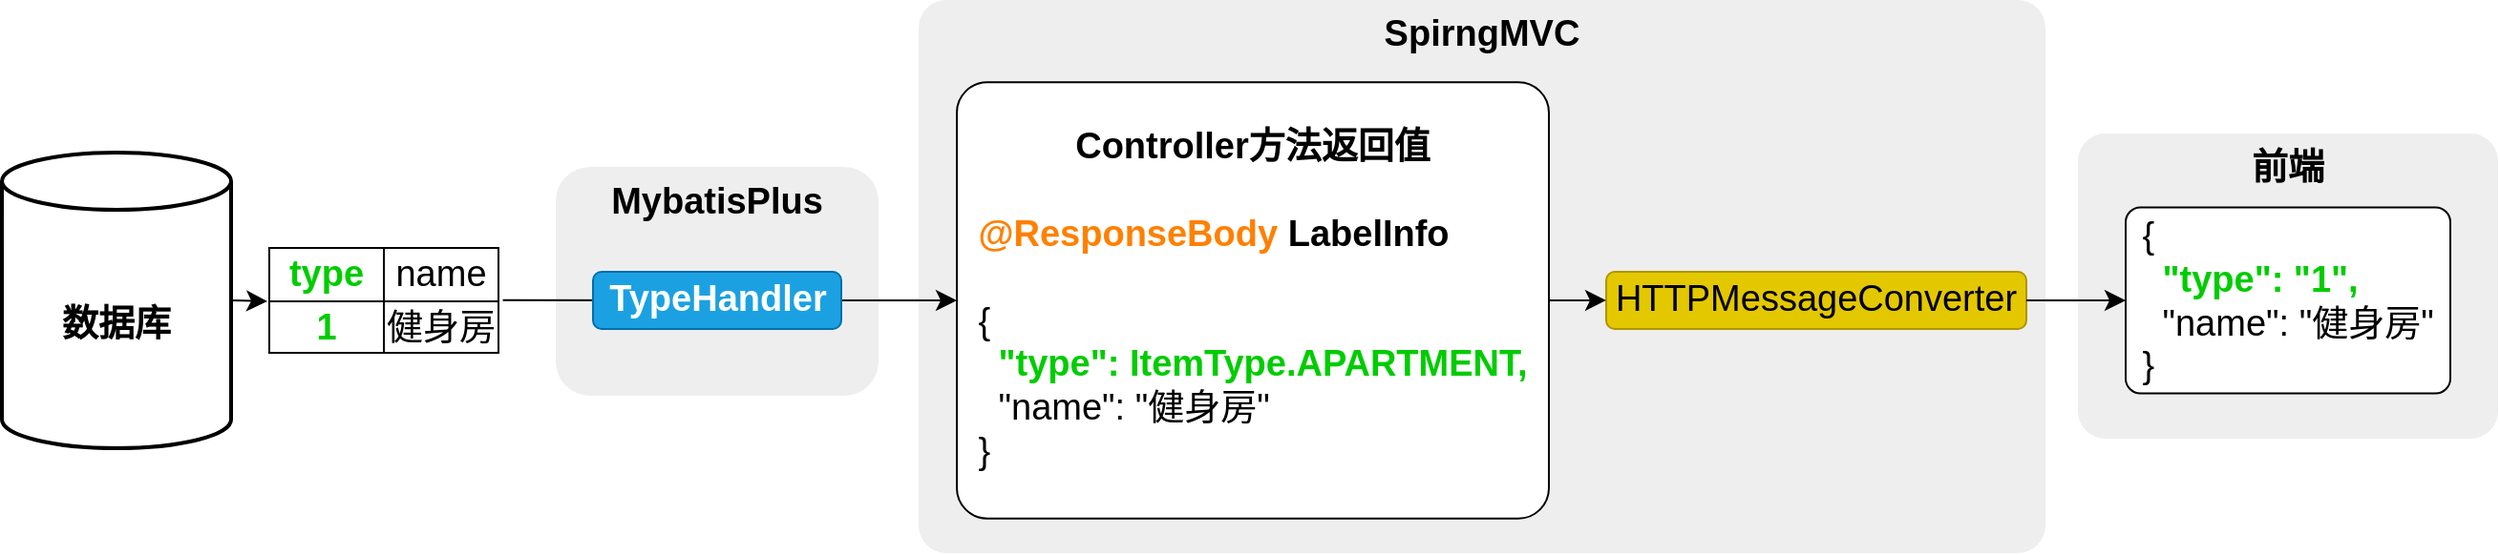 <mxfile version="21.2.8" type="device">
  <diagram name="第 1 页" id="8IEi8LyrVbu8YMSA1M3z">
    <mxGraphModel dx="1480" dy="937" grid="1" gridSize="10" guides="1" tooltips="1" connect="1" arrows="1" fold="1" page="1" pageScale="1" pageWidth="3300" pageHeight="4681" math="0" shadow="0">
      <root>
        <mxCell id="0" />
        <mxCell id="1" parent="0" />
        <mxCell id="W5t24rz5G6J5IaTAQYe1-32" value="SpirngMVC" style="rounded=1;whiteSpace=wrap;html=1;fontSize=19;verticalAlign=top;fillColor=#eeeeee;strokeColor=none;arcSize=5;fontStyle=1" parent="1" vertex="1">
          <mxGeometry x="670" y="630" width="590" height="290" as="geometry" />
        </mxCell>
        <mxCell id="W5t24rz5G6J5IaTAQYe1-14" value="HTTPMessageConverter" style="rounded=1;whiteSpace=wrap;html=1;fontSize=19;fillColor=#e3c800;fontColor=#000000;strokeColor=#B09500;" parent="1" vertex="1">
          <mxGeometry x="1030" y="772.49" width="220" height="30" as="geometry" />
        </mxCell>
        <mxCell id="W5t24rz5G6J5IaTAQYe1-31" value="MybatisPlus" style="rounded=1;whiteSpace=wrap;html=1;fontSize=19;verticalAlign=top;fillColor=#eeeeee;strokeColor=none;fontStyle=1" parent="1" vertex="1">
          <mxGeometry x="480" y="717.5" width="169" height="120" as="geometry" />
        </mxCell>
        <mxCell id="W5t24rz5G6J5IaTAQYe1-33" value="前端" style="rounded=1;whiteSpace=wrap;html=1;fontSize=19;verticalAlign=top;fillColor=#eeeeee;strokeColor=none;arcSize=9;fontStyle=1" parent="1" vertex="1">
          <mxGeometry x="1277" y="700" width="220" height="160" as="geometry" />
        </mxCell>
        <mxCell id="W5t24rz5G6J5IaTAQYe1-34" style="edgeStyle=none;curved=1;rounded=0;orthogonalLoop=1;jettySize=auto;html=1;exitX=0;exitY=0.5;exitDx=0;exitDy=0;entryX=1;entryY=0.5;entryDx=0;entryDy=0;fontSize=19;startSize=8;endSize=8;endArrow=none;endFill=0;startArrow=classic;startFill=1;" parent="1" source="W5t24rz5G6J5IaTAQYe1-35" target="W5t24rz5G6J5IaTAQYe1-14" edge="1">
          <mxGeometry relative="1" as="geometry">
            <mxPoint x="1247" y="787.5" as="targetPoint" />
          </mxGeometry>
        </mxCell>
        <mxCell id="W5t24rz5G6J5IaTAQYe1-35" value="&lt;div style=&quot;border-color: var(--border-color); text-align: left; font-size: 19px;&quot;&gt;&lt;span style=&quot;border-color: var(--border-color); font-size: 19px;&quot;&gt;&lt;font style=&quot;border-color: var(--border-color); font-size: 19px;&quot;&gt;{&lt;/font&gt;&lt;/span&gt;&lt;/div&gt;&lt;div style=&quot;border-color: var(--border-color); text-align: left; font-size: 19px;&quot;&gt;&lt;span style=&quot;border-color: var(--border-color); font-size: 19px;&quot;&gt;&lt;font color=&quot;#00cc00&quot; style=&quot;border-color: var(--border-color); font-size: 19px;&quot;&gt;&lt;b style=&quot;font-size: 19px;&quot;&gt;&amp;nbsp; &quot;type&quot;: &quot;1&quot;,&lt;br style=&quot;border-color: var(--border-color); font-size: 19px;&quot;&gt;&lt;/b&gt;&lt;/font&gt;&lt;/span&gt;&lt;/div&gt;&lt;div style=&quot;border-color: var(--border-color); text-align: left; font-size: 19px;&quot;&gt;&lt;span style=&quot;border-color: var(--border-color); font-size: 19px;&quot;&gt;&lt;font style=&quot;border-color: var(--border-color); font-size: 19px;&quot;&gt;&amp;nbsp; &quot;name&quot;: &quot;健身房&quot;&lt;/font&gt;&lt;/span&gt;&lt;/div&gt;&lt;div style=&quot;border-color: var(--border-color); text-align: left; font-size: 19px;&quot;&gt;&lt;span style=&quot;border-color: var(--border-color); font-size: 19px;&quot;&gt;&lt;font style=&quot;border-color: var(--border-color); font-size: 19px;&quot;&gt;}&lt;/font&gt;&lt;/span&gt;&lt;/div&gt;" style="rounded=1;whiteSpace=wrap;html=1;fontSize=19;arcSize=8;" parent="1" vertex="1">
          <mxGeometry x="1302" y="738.75" width="170" height="97.5" as="geometry" />
        </mxCell>
        <mxCell id="W5t24rz5G6J5IaTAQYe1-36" style="edgeStyle=none;curved=1;rounded=0;orthogonalLoop=1;jettySize=auto;html=1;exitX=0;exitY=0.5;exitDx=0;exitDy=0;entryX=1;entryY=0.5;entryDx=0;entryDy=0;fontSize=19;startSize=8;endSize=8;endArrow=none;endFill=0;startArrow=classic;startFill=1;" parent="1" source="W5t24rz5G6J5IaTAQYe1-14" target="W5t24rz5G6J5IaTAQYe1-39" edge="1">
          <mxGeometry relative="1" as="geometry">
            <mxPoint x="1040" y="787.5" as="sourcePoint" />
          </mxGeometry>
        </mxCell>
        <mxCell id="W5t24rz5G6J5IaTAQYe1-38" style="edgeStyle=none;curved=1;rounded=0;orthogonalLoop=1;jettySize=auto;html=1;exitX=0;exitY=0.5;exitDx=0;exitDy=0;entryX=1;entryY=0.5;entryDx=0;entryDy=0;fontSize=19;startSize=8;endSize=8;endArrow=none;endFill=0;startArrow=classic;startFill=1;" parent="1" source="W5t24rz5G6J5IaTAQYe1-39" target="W5t24rz5G6J5IaTAQYe1-42" edge="1">
          <mxGeometry relative="1" as="geometry" />
        </mxCell>
        <mxCell id="W5t24rz5G6J5IaTAQYe1-39" value="&lt;b&gt;Controller方法返回值&lt;br style=&quot;font-size: 19px;&quot;&gt;&lt;/b&gt;&lt;br style=&quot;font-size: 19px;&quot;&gt;&lt;div style=&quot;text-align: left; font-size: 19px;&quot;&gt;&lt;b style=&quot;background-color: initial; color: rgb(255, 128, 0); font-size: 19px;&quot;&gt;@ResponseBody &lt;/b&gt;&lt;b style=&quot;background-color: initial; font-size: 19px;&quot;&gt;LabelInfo&lt;/b&gt;&lt;/div&gt;&lt;div style=&quot;text-align: left; font-size: 19px;&quot;&gt;&lt;b style=&quot;background-color: initial; font-size: 19px;&quot;&gt;&lt;br&gt;&lt;/b&gt;&lt;/div&gt;&lt;div style=&quot;text-align: left; border-color: var(--border-color); font-size: 19px;&quot;&gt;&lt;span style=&quot;border-color: var(--border-color); font-size: 19px;&quot;&gt;&lt;font style=&quot;border-color: var(--border-color); font-size: 19px;&quot;&gt;{&lt;/font&gt;&lt;/span&gt;&lt;/div&gt;&lt;div style=&quot;text-align: left; border-color: var(--border-color); font-size: 19px;&quot;&gt;&lt;span style=&quot;border-color: var(--border-color); font-size: 19px;&quot;&gt;&lt;font color=&quot;#00cc00&quot; style=&quot;border-color: var(--border-color); font-size: 19px;&quot;&gt;&lt;b style=&quot;font-size: 19px;&quot;&gt;&amp;nbsp; &quot;type&quot;: ItemType.APARTMENT,&lt;br style=&quot;border-color: var(--border-color); font-size: 19px;&quot;&gt;&lt;/b&gt;&lt;/font&gt;&lt;/span&gt;&lt;/div&gt;&lt;div style=&quot;text-align: left; border-color: var(--border-color); font-size: 19px;&quot;&gt;&lt;span style=&quot;border-color: var(--border-color); font-size: 19px;&quot;&gt;&lt;font style=&quot;border-color: var(--border-color); font-size: 19px;&quot;&gt;&amp;nbsp; &quot;name&quot;: &quot;健身房&quot;&lt;/font&gt;&lt;/span&gt;&lt;/div&gt;&lt;div style=&quot;text-align: left; border-color: var(--border-color); font-size: 19px;&quot;&gt;&lt;span style=&quot;border-color: var(--border-color); font-size: 19px;&quot;&gt;&lt;font style=&quot;border-color: var(--border-color); font-size: 19px;&quot;&gt;}&lt;/font&gt;&lt;/span&gt;&lt;/div&gt;" style="rounded=1;whiteSpace=wrap;html=1;fontSize=19;arcSize=7;" parent="1" vertex="1">
          <mxGeometry x="690" y="673.12" width="310" height="228.75" as="geometry" />
        </mxCell>
        <mxCell id="W5t24rz5G6J5IaTAQYe1-40" value="数据库" style="shape=cylinder3;whiteSpace=wrap;html=1;boundedLbl=1;backgroundOutline=1;size=15;fontSize=19;strokeWidth=2;fontStyle=1" parent="1" vertex="1">
          <mxGeometry x="190" y="710" width="120" height="155" as="geometry" />
        </mxCell>
        <mxCell id="W5t24rz5G6J5IaTAQYe1-41" style="edgeStyle=none;curved=1;rounded=0;orthogonalLoop=1;jettySize=auto;html=1;exitX=0;exitY=0.5;exitDx=0;exitDy=0;fontSize=19;startSize=8;endSize=8;entryX=1.019;entryY=0.976;entryDx=0;entryDy=0;endArrow=none;endFill=0;startArrow=classic;startFill=1;entryPerimeter=0;" parent="1" target="W5t24rz5G6J5IaTAQYe1-46" edge="1">
          <mxGeometry relative="1" as="geometry">
            <mxPoint x="480" y="787.5" as="targetPoint" />
            <mxPoint x="545" y="787.5" as="sourcePoint" />
          </mxGeometry>
        </mxCell>
        <mxCell id="W5t24rz5G6J5IaTAQYe1-42" value="TypeHandler" style="rounded=1;whiteSpace=wrap;html=1;fontSize=19;fillColor=#1ba1e2;fontColor=#ffffff;strokeColor=#006EAF;fontStyle=1" parent="1" vertex="1">
          <mxGeometry x="499.5" y="772.49" width="130" height="30" as="geometry" />
        </mxCell>
        <mxCell id="W5t24rz5G6J5IaTAQYe1-43" style="edgeStyle=none;curved=1;rounded=0;orthogonalLoop=1;jettySize=auto;html=1;exitX=-0.008;exitY=1;exitDx=0;exitDy=0;entryX=1;entryY=0.5;entryDx=0;entryDy=0;entryPerimeter=0;fontSize=19;startSize=8;endSize=8;endArrow=none;endFill=0;startArrow=classic;startFill=1;exitPerimeter=0;" parent="1" source="W5t24rz5G6J5IaTAQYe1-46" target="W5t24rz5G6J5IaTAQYe1-40" edge="1">
          <mxGeometry relative="1" as="geometry">
            <mxPoint x="280" y="787.5" as="sourcePoint" />
          </mxGeometry>
        </mxCell>
        <mxCell id="W5t24rz5G6J5IaTAQYe1-45" value="" style="shape=table;startSize=0;container=1;collapsible=0;childLayout=tableLayout;fontSize=19;" parent="1" vertex="1">
          <mxGeometry x="330" y="760" width="120" height="55" as="geometry" />
        </mxCell>
        <mxCell id="W5t24rz5G6J5IaTAQYe1-46" value="" style="shape=tableRow;horizontal=0;startSize=0;swimlaneHead=0;swimlaneBody=0;strokeColor=inherit;top=0;left=0;bottom=0;right=0;collapsible=0;dropTarget=0;fillColor=none;points=[[0,0.5],[1,0.5]];portConstraint=eastwest;fontSize=19;" parent="W5t24rz5G6J5IaTAQYe1-45" vertex="1">
          <mxGeometry width="120" height="28" as="geometry" />
        </mxCell>
        <mxCell id="W5t24rz5G6J5IaTAQYe1-47" value="&lt;b style=&quot;font-size: 19px;&quot;&gt;&lt;font color=&quot;#00cc00&quot; style=&quot;font-size: 19px;&quot;&gt;type&lt;/font&gt;&lt;/b&gt;" style="shape=partialRectangle;html=1;whiteSpace=wrap;connectable=0;strokeColor=inherit;overflow=hidden;fillColor=none;top=0;left=0;bottom=0;right=0;pointerEvents=1;fontSize=19;" parent="W5t24rz5G6J5IaTAQYe1-46" vertex="1">
          <mxGeometry width="60" height="28" as="geometry">
            <mxRectangle width="60" height="28" as="alternateBounds" />
          </mxGeometry>
        </mxCell>
        <mxCell id="W5t24rz5G6J5IaTAQYe1-48" value="name" style="shape=partialRectangle;html=1;whiteSpace=wrap;connectable=0;strokeColor=inherit;overflow=hidden;fillColor=none;top=0;left=0;bottom=0;right=0;pointerEvents=1;fontSize=19;" parent="W5t24rz5G6J5IaTAQYe1-46" vertex="1">
          <mxGeometry x="60" width="60" height="28" as="geometry">
            <mxRectangle width="60" height="28" as="alternateBounds" />
          </mxGeometry>
        </mxCell>
        <mxCell id="W5t24rz5G6J5IaTAQYe1-50" value="" style="shape=tableRow;horizontal=0;startSize=0;swimlaneHead=0;swimlaneBody=0;strokeColor=inherit;top=0;left=0;bottom=0;right=0;collapsible=0;dropTarget=0;fillColor=none;points=[[0,0.5],[1,0.5]];portConstraint=eastwest;fontSize=19;" parent="W5t24rz5G6J5IaTAQYe1-45" vertex="1">
          <mxGeometry y="28" width="120" height="27" as="geometry" />
        </mxCell>
        <mxCell id="W5t24rz5G6J5IaTAQYe1-51" value="&lt;b style=&quot;font-size: 19px;&quot;&gt;&lt;font color=&quot;#00cc00&quot; style=&quot;font-size: 19px;&quot;&gt;1&lt;/font&gt;&lt;/b&gt;" style="shape=partialRectangle;html=1;whiteSpace=wrap;connectable=0;strokeColor=inherit;overflow=hidden;fillColor=none;top=0;left=0;bottom=0;right=0;pointerEvents=1;fontSize=19;" parent="W5t24rz5G6J5IaTAQYe1-50" vertex="1">
          <mxGeometry width="60" height="27" as="geometry">
            <mxRectangle width="60" height="27" as="alternateBounds" />
          </mxGeometry>
        </mxCell>
        <mxCell id="W5t24rz5G6J5IaTAQYe1-52" value="健身房" style="shape=partialRectangle;html=1;whiteSpace=wrap;connectable=0;strokeColor=inherit;overflow=hidden;fillColor=none;top=0;left=0;bottom=0;right=0;pointerEvents=1;fontSize=19;" parent="W5t24rz5G6J5IaTAQYe1-50" vertex="1">
          <mxGeometry x="60" width="60" height="27" as="geometry">
            <mxRectangle width="60" height="27" as="alternateBounds" />
          </mxGeometry>
        </mxCell>
      </root>
    </mxGraphModel>
  </diagram>
</mxfile>
